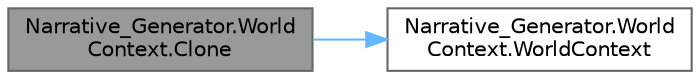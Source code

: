 digraph "Narrative_Generator.WorldContext.Clone"
{
 // LATEX_PDF_SIZE
  bgcolor="transparent";
  edge [fontname=Helvetica,fontsize=10,labelfontname=Helvetica,labelfontsize=10];
  node [fontname=Helvetica,fontsize=10,shape=box,height=0.2,width=0.4];
  rankdir="LR";
  Node1 [label="Narrative_Generator.World\lContext.Clone",height=0.2,width=0.4,color="gray40", fillcolor="grey60", style="filled", fontcolor="black",tooltip="Method for cloning an WorldContext instance."];
  Node1 -> Node2 [color="steelblue1",style="solid"];
  Node2 [label="Narrative_Generator.World\lContext.WorldContext",height=0.2,width=0.4,color="grey40", fillcolor="white", style="filled",URL="$class_narrative___generator_1_1_world_context.html#a5f8c39cb1ee6c723f3a27d4681db29bd",tooltip="Constructor without parameters."];
}
